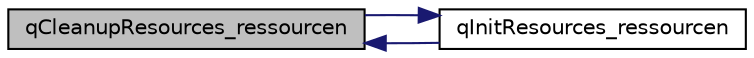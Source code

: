 digraph "qCleanupResources_ressourcen"
{
  bgcolor="transparent";
  edge [fontname="Helvetica",fontsize="10",labelfontname="Helvetica",labelfontsize="10"];
  node [fontname="Helvetica",fontsize="10",shape=record];
  rankdir="LR";
  Node4 [label="qCleanupResources_ressourcen",height=0.2,width=0.4,color="black", fillcolor="grey75", style="filled", fontcolor="black"];
  Node4 -> Node5 [dir="back",color="midnightblue",fontsize="10",style="solid",fontname="Helvetica"];
  Node5 [label="qInitResources_ressourcen",height=0.2,width=0.4,color="black",URL="$qrc__ressourcen_8cpp.html#a87371a913e0af33953326ac40f556418"];
  Node5 -> Node4 [dir="back",color="midnightblue",fontsize="10",style="solid",fontname="Helvetica"];
}
